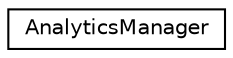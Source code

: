 digraph "Graphical Class Hierarchy"
{
 // LATEX_PDF_SIZE
  edge [fontname="Helvetica",fontsize="10",labelfontname="Helvetica",labelfontsize="10"];
  node [fontname="Helvetica",fontsize="10",shape=record];
  rankdir="LR";
  Node0 [label="AnalyticsManager",height=0.2,width=0.4,color="black", fillcolor="white", style="filled",URL="$classAnalyticsManager.html",tooltip="The AnalyticsManager class."];
}
